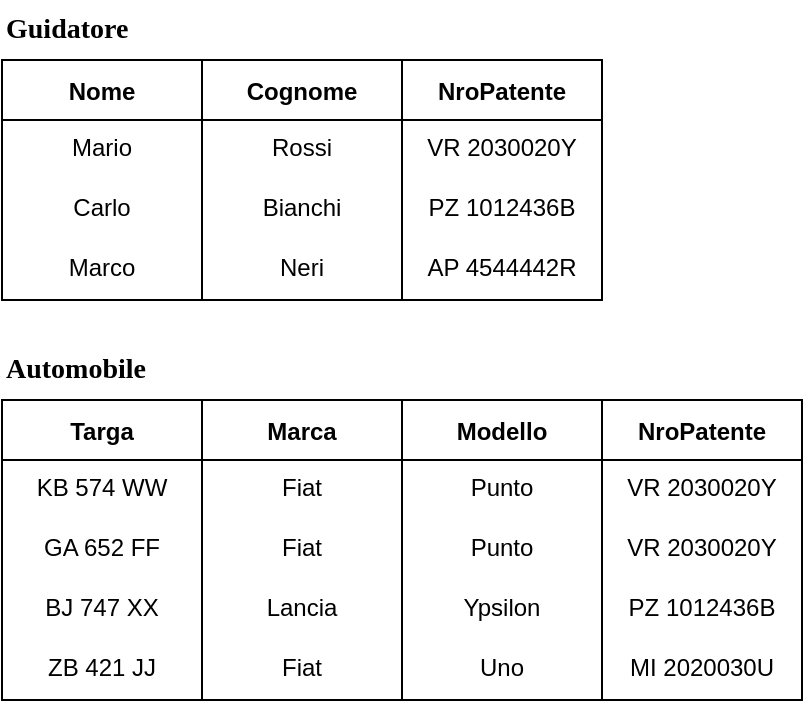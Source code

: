<mxfile version="20.7.4" type="device"><diagram id="n2tzChIhWR2wru7YtLmf" name="Pagina-1"><mxGraphModel dx="683" dy="402" grid="1" gridSize="10" guides="1" tooltips="1" connect="1" arrows="1" fold="1" page="1" pageScale="1" pageWidth="1169" pageHeight="827" math="0" shadow="0"><root><mxCell id="0"/><mxCell id="1" parent="0"/><mxCell id="akScVreiKZ749C-UaWdK-1" value="Nome" style="swimlane;startSize=30;fontStyle=1" parent="1" vertex="1"><mxGeometry x="560" y="70" width="100" height="120" as="geometry"/></mxCell><mxCell id="akScVreiKZ749C-UaWdK-2" value="Mario" style="text;strokeColor=none;fillColor=none;spacingLeft=4;spacingRight=4;overflow=hidden;rotatable=0;points=[[0,0.5],[1,0.5]];portConstraint=eastwest;fontSize=12;align=center;" parent="akScVreiKZ749C-UaWdK-1" vertex="1"><mxGeometry y="30" width="100" height="30" as="geometry"/></mxCell><mxCell id="akScVreiKZ749C-UaWdK-3" value="Carlo" style="text;strokeColor=none;fillColor=none;spacingLeft=4;spacingRight=4;overflow=hidden;rotatable=0;points=[[0,0.5],[1,0.5]];portConstraint=eastwest;fontSize=12;align=center;" parent="akScVreiKZ749C-UaWdK-1" vertex="1"><mxGeometry y="60" width="100" height="30" as="geometry"/></mxCell><mxCell id="PKQ20t5gl7po0gBwH-ja-7" value="Marco" style="text;strokeColor=none;fillColor=none;spacingLeft=4;spacingRight=4;overflow=hidden;rotatable=0;points=[[0,0.5],[1,0.5]];portConstraint=eastwest;fontSize=12;align=center;" parent="akScVreiKZ749C-UaWdK-1" vertex="1"><mxGeometry y="90" width="100" height="30" as="geometry"/></mxCell><mxCell id="akScVreiKZ749C-UaWdK-5" value="Cognome" style="swimlane;startSize=30;" parent="1" vertex="1"><mxGeometry x="660" y="70" width="100" height="120" as="geometry"/></mxCell><mxCell id="akScVreiKZ749C-UaWdK-6" value="Rossi" style="text;strokeColor=none;fillColor=none;spacingLeft=4;spacingRight=4;overflow=hidden;rotatable=0;points=[[0,0.5],[1,0.5]];portConstraint=eastwest;fontSize=12;align=center;" parent="akScVreiKZ749C-UaWdK-5" vertex="1"><mxGeometry y="30" width="100" height="30" as="geometry"/></mxCell><mxCell id="PKQ20t5gl7po0gBwH-ja-22" value="Bianchi" style="text;strokeColor=none;fillColor=none;spacingLeft=4;spacingRight=4;overflow=hidden;rotatable=0;points=[[0,0.5],[1,0.5]];portConstraint=eastwest;fontSize=12;align=center;" parent="akScVreiKZ749C-UaWdK-5" vertex="1"><mxGeometry y="60" width="100" height="30" as="geometry"/></mxCell><mxCell id="PKQ20t5gl7po0gBwH-ja-24" value="Neri" style="text;strokeColor=none;fillColor=none;spacingLeft=4;spacingRight=4;overflow=hidden;rotatable=0;points=[[0,0.5],[1,0.5]];portConstraint=eastwest;fontSize=12;align=center;" parent="akScVreiKZ749C-UaWdK-5" vertex="1"><mxGeometry y="90" width="100" height="30" as="geometry"/></mxCell><mxCell id="akScVreiKZ749C-UaWdK-9" value="Guidatore" style="text;html=1;align=left;verticalAlign=middle;resizable=0;points=[];autosize=1;strokeColor=none;fillColor=none;fontStyle=1;fontFamily=Times New Roman;fontSize=14;" parent="1" vertex="1"><mxGeometry x="560" y="40" width="80" height="30" as="geometry"/></mxCell><mxCell id="akScVreiKZ749C-UaWdK-10" value="NroPatente" style="swimlane;startSize=30;fontStyle=1" parent="1" vertex="1"><mxGeometry x="760" y="70" width="100" height="120" as="geometry"/></mxCell><mxCell id="akScVreiKZ749C-UaWdK-11" value="VR 2030020Y" style="text;strokeColor=none;fillColor=none;spacingLeft=4;spacingRight=4;overflow=hidden;rotatable=0;points=[[0,0.5],[1,0.5]];portConstraint=eastwest;fontSize=12;align=center;" parent="akScVreiKZ749C-UaWdK-10" vertex="1"><mxGeometry y="30" width="100" height="30" as="geometry"/></mxCell><mxCell id="PKQ20t5gl7po0gBwH-ja-15" value="PZ 1012436B" style="text;strokeColor=none;fillColor=none;spacingLeft=4;spacingRight=4;overflow=hidden;rotatable=0;points=[[0,0.5],[1,0.5]];portConstraint=eastwest;fontSize=12;align=center;" parent="akScVreiKZ749C-UaWdK-10" vertex="1"><mxGeometry y="60" width="100" height="30" as="geometry"/></mxCell><mxCell id="PKQ20t5gl7po0gBwH-ja-17" value="AP 4544442R" style="text;strokeColor=none;fillColor=none;spacingLeft=4;spacingRight=4;overflow=hidden;rotatable=0;points=[[0,0.5],[1,0.5]];portConstraint=eastwest;fontSize=12;align=center;" parent="akScVreiKZ749C-UaWdK-10" vertex="1"><mxGeometry y="90" width="100" height="30" as="geometry"/></mxCell><mxCell id="PKQ20t5gl7po0gBwH-ja-50" value="Targa" style="swimlane;startSize=30;fontStyle=1" parent="1" vertex="1"><mxGeometry x="560" y="240" width="100" height="150" as="geometry"/></mxCell><mxCell id="PKQ20t5gl7po0gBwH-ja-51" value="KB 574 WW" style="text;strokeColor=none;fillColor=none;spacingLeft=4;spacingRight=4;overflow=hidden;rotatable=0;points=[[0,0.5],[1,0.5]];portConstraint=eastwest;fontSize=12;align=center;" parent="PKQ20t5gl7po0gBwH-ja-50" vertex="1"><mxGeometry y="30" width="100" height="30" as="geometry"/></mxCell><mxCell id="PKQ20t5gl7po0gBwH-ja-52" value="GA 652 FF" style="text;strokeColor=none;fillColor=none;spacingLeft=4;spacingRight=4;overflow=hidden;rotatable=0;points=[[0,0.5],[1,0.5]];portConstraint=eastwest;fontSize=12;align=center;" parent="PKQ20t5gl7po0gBwH-ja-50" vertex="1"><mxGeometry y="60" width="100" height="30" as="geometry"/></mxCell><mxCell id="PKQ20t5gl7po0gBwH-ja-54" value="BJ 747 XX" style="text;strokeColor=none;fillColor=none;spacingLeft=4;spacingRight=4;overflow=hidden;rotatable=0;points=[[0,0.5],[1,0.5]];portConstraint=eastwest;fontSize=12;align=center;" parent="PKQ20t5gl7po0gBwH-ja-50" vertex="1"><mxGeometry y="90" width="100" height="30" as="geometry"/></mxCell><mxCell id="PKQ20t5gl7po0gBwH-ja-55" value="ZB 421 JJ" style="text;strokeColor=none;fillColor=none;spacingLeft=4;spacingRight=4;overflow=hidden;rotatable=0;points=[[0,0.5],[1,0.5]];portConstraint=eastwest;fontSize=12;align=center;" parent="PKQ20t5gl7po0gBwH-ja-50" vertex="1"><mxGeometry y="120" width="100" height="30" as="geometry"/></mxCell><mxCell id="PKQ20t5gl7po0gBwH-ja-59" value="Marca" style="swimlane;startSize=30;" parent="1" vertex="1"><mxGeometry x="660" y="240" width="100" height="150" as="geometry"/></mxCell><mxCell id="PKQ20t5gl7po0gBwH-ja-60" value="Fiat" style="text;strokeColor=none;fillColor=none;spacingLeft=4;spacingRight=4;overflow=hidden;rotatable=0;points=[[0,0.5],[1,0.5]];portConstraint=eastwest;fontSize=12;align=center;" parent="PKQ20t5gl7po0gBwH-ja-59" vertex="1"><mxGeometry y="30" width="100" height="30" as="geometry"/></mxCell><mxCell id="PKQ20t5gl7po0gBwH-ja-61" value="Fiat" style="text;strokeColor=none;fillColor=none;spacingLeft=4;spacingRight=4;overflow=hidden;rotatable=0;points=[[0,0.5],[1,0.5]];portConstraint=eastwest;fontSize=12;align=center;" parent="PKQ20t5gl7po0gBwH-ja-59" vertex="1"><mxGeometry y="60" width="100" height="30" as="geometry"/></mxCell><mxCell id="PKQ20t5gl7po0gBwH-ja-63" value="Lancia" style="text;strokeColor=none;fillColor=none;spacingLeft=4;spacingRight=4;overflow=hidden;rotatable=0;points=[[0,0.5],[1,0.5]];portConstraint=eastwest;fontSize=12;align=center;" parent="PKQ20t5gl7po0gBwH-ja-59" vertex="1"><mxGeometry y="90" width="100" height="30" as="geometry"/></mxCell><mxCell id="PKQ20t5gl7po0gBwH-ja-64" value="Fiat" style="text;strokeColor=none;fillColor=none;spacingLeft=4;spacingRight=4;overflow=hidden;rotatable=0;points=[[0,0.5],[1,0.5]];portConstraint=eastwest;fontSize=12;align=center;" parent="PKQ20t5gl7po0gBwH-ja-59" vertex="1"><mxGeometry y="120" width="100" height="30" as="geometry"/></mxCell><mxCell id="PKQ20t5gl7po0gBwH-ja-68" value="Automobile" style="text;html=1;align=left;verticalAlign=middle;resizable=0;points=[];autosize=1;strokeColor=none;fillColor=none;fontStyle=1;fontFamily=Times New Roman;fontSize=14;" parent="1" vertex="1"><mxGeometry x="560" y="210" width="90" height="30" as="geometry"/></mxCell><mxCell id="PKQ20t5gl7po0gBwH-ja-96" value="Modello" style="swimlane;startSize=30;fontStyle=1" parent="1" vertex="1"><mxGeometry x="760" y="240" width="100" height="150" as="geometry"/></mxCell><mxCell id="PKQ20t5gl7po0gBwH-ja-97" value="Punto" style="text;strokeColor=none;fillColor=none;spacingLeft=4;spacingRight=4;overflow=hidden;rotatable=0;points=[[0,0.5],[1,0.5]];portConstraint=eastwest;fontSize=12;align=center;" parent="PKQ20t5gl7po0gBwH-ja-96" vertex="1"><mxGeometry y="30" width="100" height="30" as="geometry"/></mxCell><mxCell id="PKQ20t5gl7po0gBwH-ja-98" value="Punto" style="text;strokeColor=none;fillColor=none;spacingLeft=4;spacingRight=4;overflow=hidden;rotatable=0;points=[[0,0.5],[1,0.5]];portConstraint=eastwest;fontSize=12;align=center;" parent="PKQ20t5gl7po0gBwH-ja-96" vertex="1"><mxGeometry y="60" width="100" height="30" as="geometry"/></mxCell><mxCell id="PKQ20t5gl7po0gBwH-ja-100" value="Ypsilon" style="text;strokeColor=none;fillColor=none;spacingLeft=4;spacingRight=4;overflow=hidden;rotatable=0;points=[[0,0.5],[1,0.5]];portConstraint=eastwest;fontSize=12;align=center;" parent="PKQ20t5gl7po0gBwH-ja-96" vertex="1"><mxGeometry y="90" width="100" height="30" as="geometry"/></mxCell><mxCell id="PKQ20t5gl7po0gBwH-ja-101" value="Uno" style="text;strokeColor=none;fillColor=none;spacingLeft=4;spacingRight=4;overflow=hidden;rotatable=0;points=[[0,0.5],[1,0.5]];portConstraint=eastwest;fontSize=12;align=center;" parent="PKQ20t5gl7po0gBwH-ja-96" vertex="1"><mxGeometry y="120" width="100" height="30" as="geometry"/></mxCell><mxCell id="w_y_SS7f2OiD2jaBzTyu-1" value="NroPatente" style="swimlane;startSize=30;fontStyle=1" vertex="1" parent="1"><mxGeometry x="860" y="240" width="100" height="150" as="geometry"/></mxCell><mxCell id="w_y_SS7f2OiD2jaBzTyu-2" value="VR 2030020Y" style="text;strokeColor=none;fillColor=none;spacingLeft=4;spacingRight=4;overflow=hidden;rotatable=0;points=[[0,0.5],[1,0.5]];portConstraint=eastwest;fontSize=12;align=center;" vertex="1" parent="w_y_SS7f2OiD2jaBzTyu-1"><mxGeometry y="30" width="100" height="30" as="geometry"/></mxCell><mxCell id="w_y_SS7f2OiD2jaBzTyu-3" value="VR 2030020Y" style="text;strokeColor=none;fillColor=none;spacingLeft=4;spacingRight=4;overflow=hidden;rotatable=0;points=[[0,0.5],[1,0.5]];portConstraint=eastwest;fontSize=12;align=center;" vertex="1" parent="w_y_SS7f2OiD2jaBzTyu-1"><mxGeometry y="60" width="100" height="30" as="geometry"/></mxCell><mxCell id="w_y_SS7f2OiD2jaBzTyu-4" value="PZ 1012436B" style="text;strokeColor=none;fillColor=none;spacingLeft=4;spacingRight=4;overflow=hidden;rotatable=0;points=[[0,0.5],[1,0.5]];portConstraint=eastwest;fontSize=12;align=center;" vertex="1" parent="w_y_SS7f2OiD2jaBzTyu-1"><mxGeometry y="90" width="100" height="30" as="geometry"/></mxCell><mxCell id="w_y_SS7f2OiD2jaBzTyu-5" value="MI 2020030U" style="text;strokeColor=none;fillColor=none;spacingLeft=4;spacingRight=4;overflow=hidden;rotatable=0;points=[[0,0.5],[1,0.5]];portConstraint=eastwest;fontSize=12;align=center;" vertex="1" parent="w_y_SS7f2OiD2jaBzTyu-1"><mxGeometry y="120" width="100" height="30" as="geometry"/></mxCell></root></mxGraphModel></diagram></mxfile>